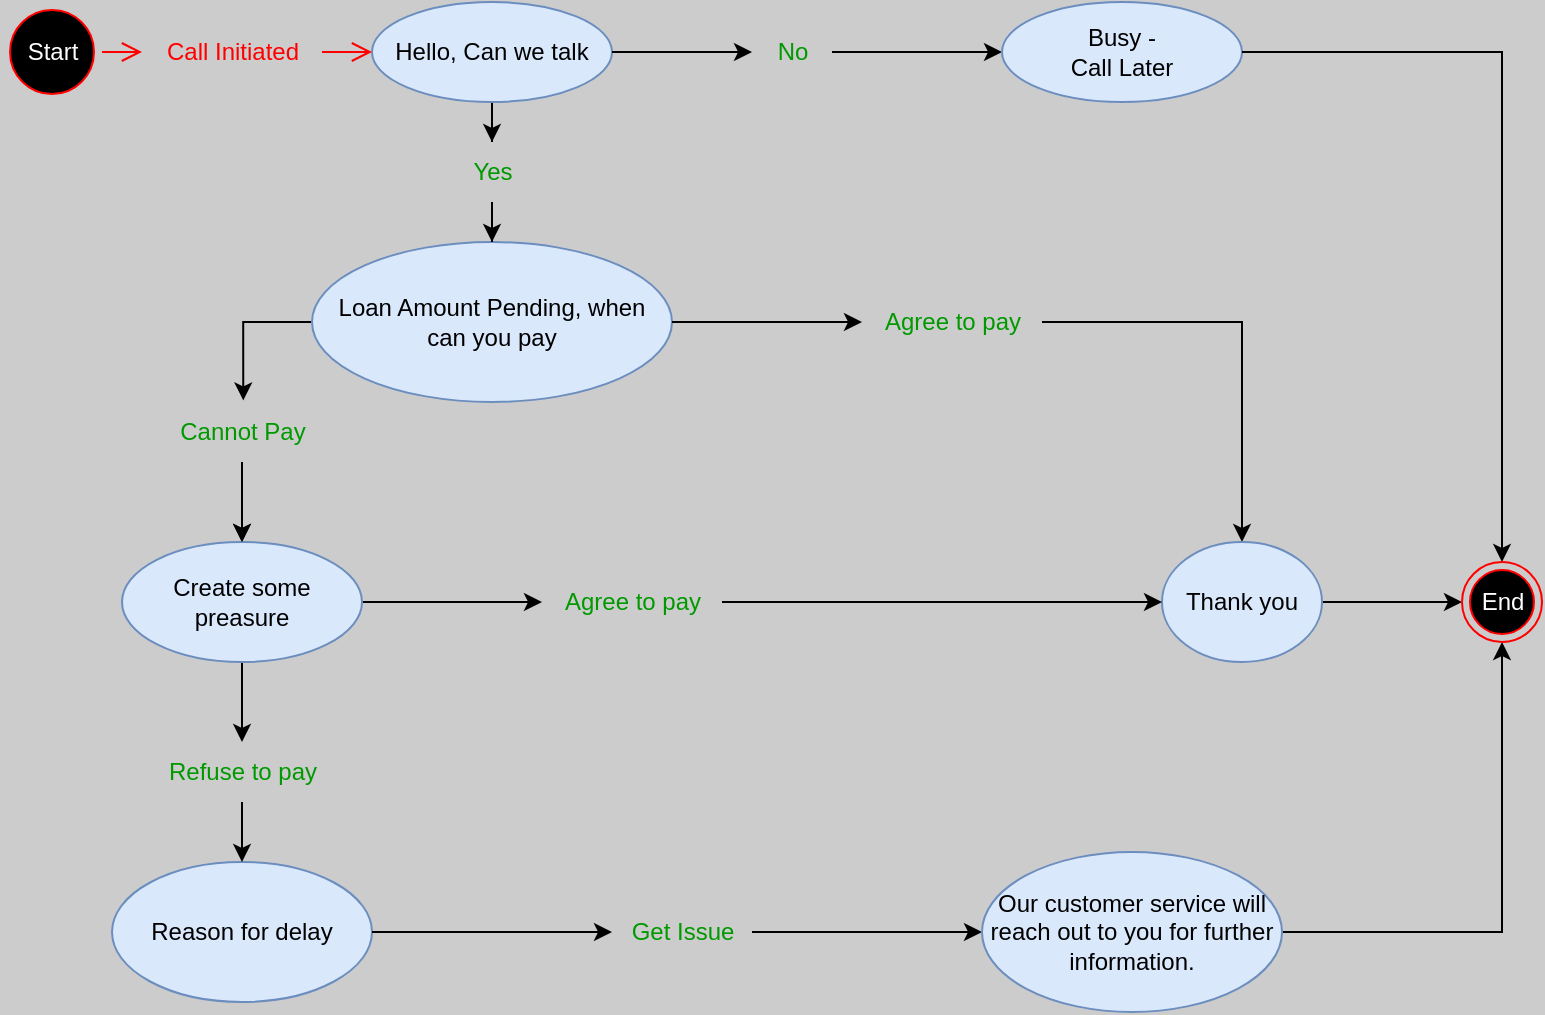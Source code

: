 <mxfile version="21.3.4" type="github">
  <diagram name="Page-1" id="_XSU-ZiaZUm6kHqfMgjd">
    <mxGraphModel dx="952" dy="529" grid="1" gridSize="10" guides="1" tooltips="1" connect="1" arrows="1" fold="1" page="1" pageScale="1" pageWidth="850" pageHeight="1100" background="#CCCCCC" math="0" shadow="0">
      <root>
        <mxCell id="0" />
        <mxCell id="1" parent="0" />
        <mxCell id="KZPDHs1THXpY1xrSXdAi-29" value="" style="edgeStyle=orthogonalEdgeStyle;rounded=0;orthogonalLoop=1;jettySize=auto;html=1;" edge="1" parent="1" source="8jqBPqb6njljP35rpJpu-5" target="KZPDHs1THXpY1xrSXdAi-14">
          <mxGeometry relative="1" as="geometry" />
        </mxCell>
        <mxCell id="8jqBPqb6njljP35rpJpu-5" value="Hello, Can we talk" style="ellipse;whiteSpace=wrap;html=1;rounded=1;fillColor=#dae8fc;strokeColor=#6c8ebf;" parent="1" vertex="1">
          <mxGeometry x="235" y="40" width="120" height="50" as="geometry" />
        </mxCell>
        <mxCell id="8jqBPqb6njljP35rpJpu-12" value="" style="edgeStyle=orthogonalEdgeStyle;rounded=0;orthogonalLoop=1;jettySize=auto;html=1;exitX=1;exitY=0.5;exitDx=0;exitDy=0;" parent="1" source="8jqBPqb6njljP35rpJpu-15" target="8jqBPqb6njljP35rpJpu-11" edge="1">
          <mxGeometry relative="1" as="geometry">
            <Array as="points">
              <mxPoint x="490" y="65" />
              <mxPoint x="490" y="65" />
            </Array>
            <mxPoint x="440" y="130" as="sourcePoint" />
          </mxGeometry>
        </mxCell>
        <mxCell id="8jqBPqb6njljP35rpJpu-11" value="Busy - &lt;br&gt;Call Later" style="ellipse;whiteSpace=wrap;html=1;rounded=1;fillColor=#dae8fc;strokeColor=#6c8ebf;" parent="1" vertex="1">
          <mxGeometry x="550" y="40" width="120" height="50" as="geometry" />
        </mxCell>
        <mxCell id="KZPDHs1THXpY1xrSXdAi-17" style="edgeStyle=orthogonalEdgeStyle;rounded=0;orthogonalLoop=1;jettySize=auto;html=1;exitX=0.5;exitY=1;exitDx=0;exitDy=0;entryX=0.5;entryY=0;entryDx=0;entryDy=0;" edge="1" parent="1" source="KZPDHs1THXpY1xrSXdAi-13" target="8jqBPqb6njljP35rpJpu-20">
          <mxGeometry relative="1" as="geometry" />
        </mxCell>
        <mxCell id="KZPDHs1THXpY1xrSXdAi-20" style="edgeStyle=orthogonalEdgeStyle;rounded=0;orthogonalLoop=1;jettySize=auto;html=1;exitX=0;exitY=0.5;exitDx=0;exitDy=0;entryX=0.507;entryY=-0.027;entryDx=0;entryDy=0;entryPerimeter=0;" edge="1" parent="1" source="8jqBPqb6njljP35rpJpu-13" target="KZPDHs1THXpY1xrSXdAi-13">
          <mxGeometry relative="1" as="geometry">
            <Array as="points">
              <mxPoint x="171" y="200" />
            </Array>
          </mxGeometry>
        </mxCell>
        <mxCell id="8jqBPqb6njljP35rpJpu-13" value="Loan Amount Pending, when &lt;br&gt;can you pay" style="ellipse;whiteSpace=wrap;html=1;rounded=1;fillColor=#dae8fc;strokeColor=#6c8ebf;" parent="1" vertex="1">
          <mxGeometry x="205" y="160" width="180" height="80" as="geometry" />
        </mxCell>
        <mxCell id="8jqBPqb6njljP35rpJpu-24" value="" style="edgeStyle=orthogonalEdgeStyle;rounded=0;orthogonalLoop=1;jettySize=auto;html=1;" parent="1" source="KZPDHs1THXpY1xrSXdAi-12" target="8jqBPqb6njljP35rpJpu-23" edge="1">
          <mxGeometry relative="1" as="geometry">
            <mxPoint x="440" y="280" as="sourcePoint" />
          </mxGeometry>
        </mxCell>
        <mxCell id="KZPDHs1THXpY1xrSXdAi-22" value="" style="edgeStyle=orthogonalEdgeStyle;rounded=0;orthogonalLoop=1;jettySize=auto;html=1;" edge="1" parent="1" source="8jqBPqb6njljP35rpJpu-20" target="KZPDHs1THXpY1xrSXdAi-10">
          <mxGeometry relative="1" as="geometry" />
        </mxCell>
        <mxCell id="KZPDHs1THXpY1xrSXdAi-26" value="" style="edgeStyle=orthogonalEdgeStyle;rounded=0;orthogonalLoop=1;jettySize=auto;html=1;" edge="1" parent="1" source="8jqBPqb6njljP35rpJpu-20" target="KZPDHs1THXpY1xrSXdAi-11">
          <mxGeometry relative="1" as="geometry" />
        </mxCell>
        <mxCell id="8jqBPqb6njljP35rpJpu-20" value="Create some preasure" style="ellipse;whiteSpace=wrap;html=1;rounded=1;fillColor=#dae8fc;strokeColor=#6c8ebf;" parent="1" vertex="1">
          <mxGeometry x="110" y="310" width="120" height="60" as="geometry" />
        </mxCell>
        <mxCell id="8jqBPqb6njljP35rpJpu-32" value="" style="edgeStyle=orthogonalEdgeStyle;rounded=0;orthogonalLoop=1;jettySize=auto;html=1;entryX=0;entryY=0.5;entryDx=0;entryDy=0;" parent="1" source="8jqBPqb6njljP35rpJpu-23" target="KZPDHs1THXpY1xrSXdAi-1" edge="1">
          <mxGeometry relative="1" as="geometry">
            <mxPoint x="760" y="280" as="targetPoint" />
          </mxGeometry>
        </mxCell>
        <mxCell id="8jqBPqb6njljP35rpJpu-23" value="Thank you" style="ellipse;whiteSpace=wrap;html=1;rounded=1;fillColor=#dae8fc;strokeColor=#6c8ebf;" parent="1" vertex="1">
          <mxGeometry x="630" y="310" width="80" height="60" as="geometry" />
        </mxCell>
        <mxCell id="8jqBPqb6njljP35rpJpu-36" style="edgeStyle=orthogonalEdgeStyle;rounded=0;orthogonalLoop=1;jettySize=auto;html=1;entryX=0;entryY=0.5;entryDx=0;entryDy=0;exitX=1;exitY=0.5;exitDx=0;exitDy=0;" parent="1" source="KZPDHs1THXpY1xrSXdAi-11" target="8jqBPqb6njljP35rpJpu-23" edge="1">
          <mxGeometry relative="1" as="geometry">
            <mxPoint x="240" y="420" as="targetPoint" />
            <mxPoint x="190" y="420" as="sourcePoint" />
            <Array as="points">
              <mxPoint x="420" y="340" />
            </Array>
          </mxGeometry>
        </mxCell>
        <mxCell id="KZPDHs1THXpY1xrSXdAi-24" style="edgeStyle=orthogonalEdgeStyle;rounded=0;orthogonalLoop=1;jettySize=auto;html=1;exitX=1;exitY=0.5;exitDx=0;exitDy=0;" edge="1" parent="1" source="KZPDHs1THXpY1xrSXdAi-9" target="8jqBPqb6njljP35rpJpu-44">
          <mxGeometry relative="1" as="geometry" />
        </mxCell>
        <mxCell id="8jqBPqb6njljP35rpJpu-38" value="Reason for delay" style="ellipse;whiteSpace=wrap;html=1;rounded=1;fillColor=#dae8fc;strokeColor=#6c8ebf;" parent="1" vertex="1">
          <mxGeometry x="105" y="470" width="130" height="70" as="geometry" />
        </mxCell>
        <mxCell id="8jqBPqb6njljP35rpJpu-53" style="edgeStyle=orthogonalEdgeStyle;rounded=0;orthogonalLoop=1;jettySize=auto;html=1;entryX=0.5;entryY=1;entryDx=0;entryDy=0;" parent="1" source="8jqBPqb6njljP35rpJpu-44" target="KZPDHs1THXpY1xrSXdAi-1" edge="1">
          <mxGeometry relative="1" as="geometry">
            <mxPoint x="800" y="320" as="targetPoint" />
          </mxGeometry>
        </mxCell>
        <mxCell id="8jqBPqb6njljP35rpJpu-44" value="Our customer service will reach out to you for further information." style="ellipse;whiteSpace=wrap;html=1;rounded=1;fillColor=#dae8fc;strokeColor=#6c8ebf;" parent="1" vertex="1">
          <mxGeometry x="540" y="465" width="150" height="80" as="geometry" />
        </mxCell>
        <mxCell id="8jqBPqb6njljP35rpJpu-51" value="" style="edgeStyle=orthogonalEdgeStyle;rounded=0;orthogonalLoop=1;jettySize=auto;html=1;entryX=0.5;entryY=0;entryDx=0;entryDy=0;" parent="1" source="8jqBPqb6njljP35rpJpu-11" edge="1" target="KZPDHs1THXpY1xrSXdAi-1">
          <mxGeometry relative="1" as="geometry">
            <mxPoint x="670" y="65" as="sourcePoint" />
            <mxPoint x="800" y="250" as="targetPoint" />
          </mxGeometry>
        </mxCell>
        <mxCell id="KZPDHs1THXpY1xrSXdAi-1" value="End" style="ellipse;html=1;shape=endState;fillColor=#000000;strokeColor=#ff0000;fontColor=#FFFFFF;" vertex="1" parent="1">
          <mxGeometry x="780" y="320" width="40" height="40" as="geometry" />
        </mxCell>
        <mxCell id="KZPDHs1THXpY1xrSXdAi-4" value="Start" style="ellipse;html=1;shape=startState;fillColor=#000000;strokeColor=#ff0000;fontColor=#FFFFFF;" vertex="1" parent="1">
          <mxGeometry x="50" y="40" width="50" height="50" as="geometry" />
        </mxCell>
        <mxCell id="KZPDHs1THXpY1xrSXdAi-5" value="" style="edgeStyle=orthogonalEdgeStyle;html=1;verticalAlign=bottom;endArrow=open;endSize=8;strokeColor=#ff0000;rounded=0;entryX=0;entryY=0.5;entryDx=0;entryDy=0;" edge="1" source="KZPDHs1THXpY1xrSXdAi-6" parent="1" target="8jqBPqb6njljP35rpJpu-5">
          <mxGeometry relative="1" as="geometry">
            <mxPoint x="200" y="70" as="targetPoint" />
          </mxGeometry>
        </mxCell>
        <mxCell id="KZPDHs1THXpY1xrSXdAi-23" value="" style="edgeStyle=orthogonalEdgeStyle;rounded=0;orthogonalLoop=1;jettySize=auto;html=1;" edge="1" parent="1" source="KZPDHs1THXpY1xrSXdAi-10" target="8jqBPqb6njljP35rpJpu-38">
          <mxGeometry relative="1" as="geometry" />
        </mxCell>
        <mxCell id="KZPDHs1THXpY1xrSXdAi-10" value="Refuse to pay" style="text;align=center;verticalAlign=middle;resizable=0;points=[];autosize=1;strokeColor=none;fillColor=none;fontColor=#009900;labelBackgroundColor=none;labelBorderColor=none;html=1;" vertex="1" parent="1">
          <mxGeometry x="120" y="410" width="100" height="30" as="geometry" />
        </mxCell>
        <mxCell id="KZPDHs1THXpY1xrSXdAi-11" value="Agree to pay" style="text;align=center;verticalAlign=middle;resizable=0;points=[];autosize=1;strokeColor=none;fillColor=none;fontColor=#009900;labelBackgroundColor=none;labelBorderColor=none;html=1;" vertex="1" parent="1">
          <mxGeometry x="320" y="325" width="90" height="30" as="geometry" />
        </mxCell>
        <mxCell id="KZPDHs1THXpY1xrSXdAi-21" value="" style="edgeStyle=orthogonalEdgeStyle;rounded=0;orthogonalLoop=1;jettySize=auto;html=1;" edge="1" parent="1" source="KZPDHs1THXpY1xrSXdAi-13" target="8jqBPqb6njljP35rpJpu-20">
          <mxGeometry relative="1" as="geometry">
            <Array as="points">
              <mxPoint x="170" y="280" />
              <mxPoint x="170" y="280" />
            </Array>
          </mxGeometry>
        </mxCell>
        <mxCell id="KZPDHs1THXpY1xrSXdAi-13" value="Cannot Pay" style="text;align=center;verticalAlign=middle;resizable=0;points=[];autosize=1;strokeColor=none;fillColor=none;fontColor=#009900;labelBackgroundColor=none;labelBorderColor=none;html=1;" vertex="1" parent="1">
          <mxGeometry x="125" y="240" width="90" height="30" as="geometry" />
        </mxCell>
        <mxCell id="KZPDHs1THXpY1xrSXdAi-25" value="" style="edgeStyle=orthogonalEdgeStyle;rounded=0;orthogonalLoop=1;jettySize=auto;html=1;exitX=1;exitY=0.5;exitDx=0;exitDy=0;" edge="1" parent="1" source="8jqBPqb6njljP35rpJpu-38" target="KZPDHs1THXpY1xrSXdAi-9">
          <mxGeometry relative="1" as="geometry">
            <mxPoint x="235" y="505" as="sourcePoint" />
            <mxPoint x="540" y="505" as="targetPoint" />
          </mxGeometry>
        </mxCell>
        <mxCell id="KZPDHs1THXpY1xrSXdAi-9" value="Get Issue" style="text;align=center;verticalAlign=middle;resizable=0;points=[];autosize=1;strokeColor=none;fillColor=none;fontColor=#009900;labelBackgroundColor=none;labelBorderColor=none;html=1;" vertex="1" parent="1">
          <mxGeometry x="355" y="490" width="70" height="30" as="geometry" />
        </mxCell>
        <mxCell id="KZPDHs1THXpY1xrSXdAi-27" value="" style="edgeStyle=orthogonalEdgeStyle;rounded=0;orthogonalLoop=1;jettySize=auto;html=1;" edge="1" parent="1" source="8jqBPqb6njljP35rpJpu-13" target="KZPDHs1THXpY1xrSXdAi-12">
          <mxGeometry relative="1" as="geometry">
            <mxPoint x="385" y="180" as="sourcePoint" />
            <mxPoint x="670" y="310" as="targetPoint" />
          </mxGeometry>
        </mxCell>
        <mxCell id="KZPDHs1THXpY1xrSXdAi-12" value="Agree to pay" style="text;align=center;verticalAlign=middle;resizable=0;points=[];autosize=1;strokeColor=none;fillColor=none;fontColor=#009900;labelBackgroundColor=none;labelBorderColor=none;html=1;" vertex="1" parent="1">
          <mxGeometry x="480" y="185" width="90" height="30" as="geometry" />
        </mxCell>
        <mxCell id="KZPDHs1THXpY1xrSXdAi-30" value="" style="edgeStyle=orthogonalEdgeStyle;rounded=0;orthogonalLoop=1;jettySize=auto;html=1;" edge="1" parent="1" source="KZPDHs1THXpY1xrSXdAi-14" target="8jqBPqb6njljP35rpJpu-13">
          <mxGeometry relative="1" as="geometry" />
        </mxCell>
        <mxCell id="KZPDHs1THXpY1xrSXdAi-14" value="Yes" style="text;align=center;verticalAlign=middle;resizable=0;points=[];autosize=1;strokeColor=none;fillColor=none;fontColor=#009900;labelBackgroundColor=none;labelBorderColor=none;html=1;" vertex="1" parent="1">
          <mxGeometry x="275" y="110" width="40" height="30" as="geometry" />
        </mxCell>
        <mxCell id="KZPDHs1THXpY1xrSXdAi-31" value="" style="edgeStyle=orthogonalEdgeStyle;rounded=0;orthogonalLoop=1;jettySize=auto;html=1;exitX=1;exitY=0.5;exitDx=0;exitDy=0;" edge="1" parent="1" source="8jqBPqb6njljP35rpJpu-5" target="8jqBPqb6njljP35rpJpu-15">
          <mxGeometry relative="1" as="geometry">
            <Array as="points" />
            <mxPoint x="355" y="65" as="sourcePoint" />
            <mxPoint x="550" y="65" as="targetPoint" />
          </mxGeometry>
        </mxCell>
        <mxCell id="8jqBPqb6njljP35rpJpu-15" value="No" style="text;align=center;verticalAlign=middle;resizable=0;points=[];autosize=1;strokeColor=none;fillColor=none;fontColor=#009900;labelBackgroundColor=none;labelBorderColor=none;html=1;" parent="1" vertex="1">
          <mxGeometry x="425" y="50" width="40" height="30" as="geometry" />
        </mxCell>
        <mxCell id="KZPDHs1THXpY1xrSXdAi-32" value="" style="edgeStyle=orthogonalEdgeStyle;html=1;verticalAlign=bottom;endArrow=open;endSize=8;strokeColor=#ff0000;rounded=0;entryX=0;entryY=0.5;entryDx=0;entryDy=0;" edge="1" parent="1" source="KZPDHs1THXpY1xrSXdAi-4" target="KZPDHs1THXpY1xrSXdAi-6">
          <mxGeometry relative="1" as="geometry">
            <mxPoint x="235" y="65" as="targetPoint" />
            <mxPoint x="100" y="65" as="sourcePoint" />
          </mxGeometry>
        </mxCell>
        <mxCell id="KZPDHs1THXpY1xrSXdAi-6" value="Call Initiated" style="text;html=1;align=center;verticalAlign=middle;resizable=0;points=[];autosize=1;strokeColor=none;fillColor=none;fontColor=#ff0000;" vertex="1" parent="1">
          <mxGeometry x="120" y="50" width="90" height="30" as="geometry" />
        </mxCell>
      </root>
    </mxGraphModel>
  </diagram>
</mxfile>
